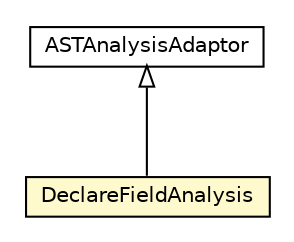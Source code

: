 #!/usr/local/bin/dot
#
# Class diagram 
# Generated by UMLGraph version 5.1 (http://www.umlgraph.org/)
#

digraph G {
	edge [fontname="Helvetica",fontsize=10,labelfontname="Helvetica",labelfontsize=10];
	node [fontname="Helvetica",fontsize=10,shape=plaintext];
	nodesep=0.25;
	ranksep=0.5;
	// org.androidtransfuse.analysis.astAnalyzer.DeclareFieldAnalysis
	c34860 [label=<<table title="org.androidtransfuse.analysis.astAnalyzer.DeclareFieldAnalysis" border="0" cellborder="1" cellspacing="0" cellpadding="2" port="p" bgcolor="lemonChiffon" href="./DeclareFieldAnalysis.html">
		<tr><td><table border="0" cellspacing="0" cellpadding="1">
<tr><td align="center" balign="center"> DeclareFieldAnalysis </td></tr>
		</table></td></tr>
		</table>>, fontname="Helvetica", fontcolor="black", fontsize=10.0];
	// org.androidtransfuse.analysis.astAnalyzer.ASTAnalysisAdaptor
	c34870 [label=<<table title="org.androidtransfuse.analysis.astAnalyzer.ASTAnalysisAdaptor" border="0" cellborder="1" cellspacing="0" cellpadding="2" port="p" href="./ASTAnalysisAdaptor.html">
		<tr><td><table border="0" cellspacing="0" cellpadding="1">
<tr><td align="center" balign="center"> ASTAnalysisAdaptor </td></tr>
		</table></td></tr>
		</table>>, fontname="Helvetica", fontcolor="black", fontsize=10.0];
	//org.androidtransfuse.analysis.astAnalyzer.DeclareFieldAnalysis extends org.androidtransfuse.analysis.astAnalyzer.ASTAnalysisAdaptor
	c34870:p -> c34860:p [dir=back,arrowtail=empty];
}


